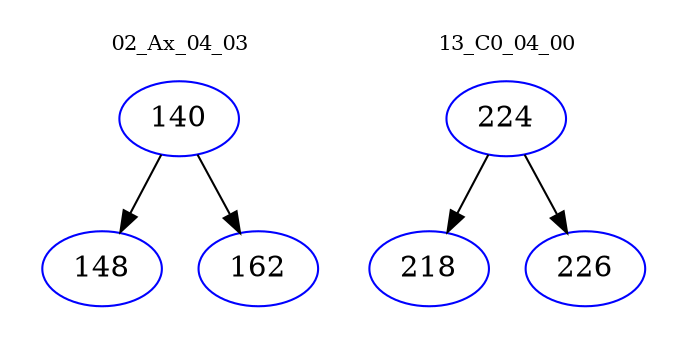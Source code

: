 digraph{
subgraph cluster_0 {
color = white
label = "02_Ax_04_03";
fontsize=10;
T0_140 [label="140", color="blue"]
T0_140 -> T0_148 [color="black"]
T0_148 [label="148", color="blue"]
T0_140 -> T0_162 [color="black"]
T0_162 [label="162", color="blue"]
}
subgraph cluster_1 {
color = white
label = "13_C0_04_00";
fontsize=10;
T1_224 [label="224", color="blue"]
T1_224 -> T1_218 [color="black"]
T1_218 [label="218", color="blue"]
T1_224 -> T1_226 [color="black"]
T1_226 [label="226", color="blue"]
}
}
